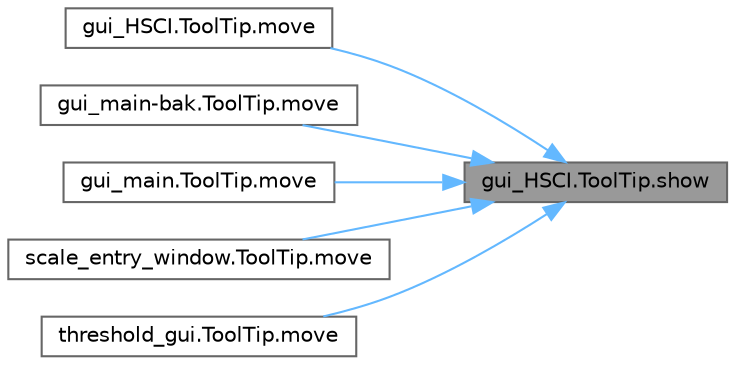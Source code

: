 digraph "gui_HSCI.ToolTip.show"
{
 // LATEX_PDF_SIZE
  bgcolor="transparent";
  edge [fontname=Helvetica,fontsize=10,labelfontname=Helvetica,labelfontsize=10];
  node [fontname=Helvetica,fontsize=10,shape=box,height=0.2,width=0.4];
  rankdir="RL";
  Node1 [id="Node000001",label="gui_HSCI.ToolTip.show",height=0.2,width=0.4,color="gray40", fillcolor="grey60", style="filled", fontcolor="black",tooltip=" "];
  Node1 -> Node2 [id="edge1_Node000001_Node000002",dir="back",color="steelblue1",style="solid",tooltip=" "];
  Node2 [id="Node000002",label="gui_HSCI.ToolTip.move",height=0.2,width=0.4,color="grey40", fillcolor="white", style="filled",URL="$classgui___h_s_c_i_1_1_tool_tip.html#a0854dd3167487c7bf9a1b4172600e7fe",tooltip=" "];
  Node1 -> Node3 [id="edge2_Node000001_Node000003",dir="back",color="steelblue1",style="solid",tooltip=" "];
  Node3 [id="Node000003",label="gui_main-bak.ToolTip.move",height=0.2,width=0.4,color="grey40", fillcolor="white", style="filled",URL="$classgui__main-bak_1_1_tool_tip.html#a97b6a2062538b19fc7b200de0c433f00",tooltip=" "];
  Node1 -> Node4 [id="edge3_Node000001_Node000004",dir="back",color="steelblue1",style="solid",tooltip=" "];
  Node4 [id="Node000004",label="gui_main.ToolTip.move",height=0.2,width=0.4,color="grey40", fillcolor="white", style="filled",URL="$classgui__main_1_1_tool_tip.html#ac41dce13b26bc1db100e47536d6bfea9",tooltip=" "];
  Node1 -> Node5 [id="edge4_Node000001_Node000005",dir="back",color="steelblue1",style="solid",tooltip=" "];
  Node5 [id="Node000005",label="scale_entry_window.ToolTip.move",height=0.2,width=0.4,color="grey40", fillcolor="white", style="filled",URL="$classscale__entry__window_1_1_tool_tip.html#a40db4e7b78f503d685c802f84c436df2",tooltip=" "];
  Node1 -> Node6 [id="edge5_Node000001_Node000006",dir="back",color="steelblue1",style="solid",tooltip=" "];
  Node6 [id="Node000006",label="threshold_gui.ToolTip.move",height=0.2,width=0.4,color="grey40", fillcolor="white", style="filled",URL="$classthreshold__gui_1_1_tool_tip.html#a95a1e76e35da50f20649887f1a614abc",tooltip=" "];
}
